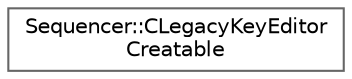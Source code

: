 digraph "Graphical Class Hierarchy"
{
 // INTERACTIVE_SVG=YES
 // LATEX_PDF_SIZE
  bgcolor="transparent";
  edge [fontname=Helvetica,fontsize=10,labelfontname=Helvetica,labelfontsize=10];
  node [fontname=Helvetica,fontsize=10,shape=box,height=0.2,width=0.4];
  rankdir="LR";
  Node0 [id="Node000000",label="Sequencer::CLegacyKeyEditor\lCreatable",height=0.2,width=0.4,color="grey40", fillcolor="white", style="filled",URL="$db/d0f/structSequencer_1_1CLegacyKeyEditorCreatable.html",tooltip=" "];
}
